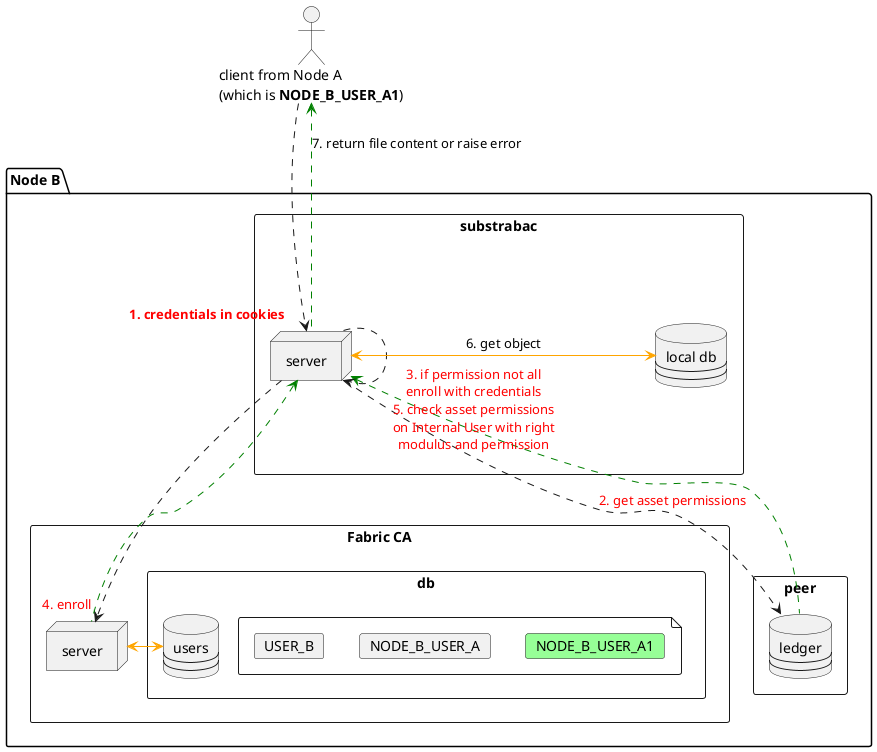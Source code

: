 @startuml

skinparam shadowing false


package "Node B" as nodeB {
   rectangle "peer" as peerB {
    database ledgerB [
      ledger
      ----
      ----
    ]
  }
  rectangle "substrabac" as substrabacB {
    database localdbB [
      local db
      ----
      ----
    ]
    node server as djangoB
  }
  rectangle "Fabric CA" as fcaB {
    rectangle db as fcadbB {
        database usersB [
            users
            ----
            ----
        ]
        file {
            card USER_B
            card NODE_B_USER_A
            card NODE_B_USER_A1 #PHYSICAL
        }
    }
    node server as fcaserverB
  }
}

actor "client from Node A\n(which is <b>NODE_B_USER_A1</b>)" as client

USER_B -[hidden]r- NODE_B_USER_A
NODE_B_USER_A -[hidden]r- NODE_B_USER_A1

fcaserverB <-[#orange]> usersB

client .> djangoB: " " "<font color=red><b>1. credentials in cookies</b></font>"

djangoB .> ledgerB: <font color=red>2. get asset permissions</font>
djangoB <.[#green]. ledgerB

djangoB .> fcaserverB: " " "<font color=red>4. enroll</font>"
djangoB <.[#green]. fcaserverB

djangoB .> djangoB: \n\n\n\n\n\n<font color="red">3. if permission not all</font>\n<font color="red">enroll with credentials</font>\n<font color="red">5. check asset permissions</font>\n<font color="red">on Internal User with right</font>\n<font color="red">modulus and permission</font>

djangoB <-[#orange]> localdbB: 6. get object

client <.[#green]. djangoB: 7. return file content or raise error




@enduml
